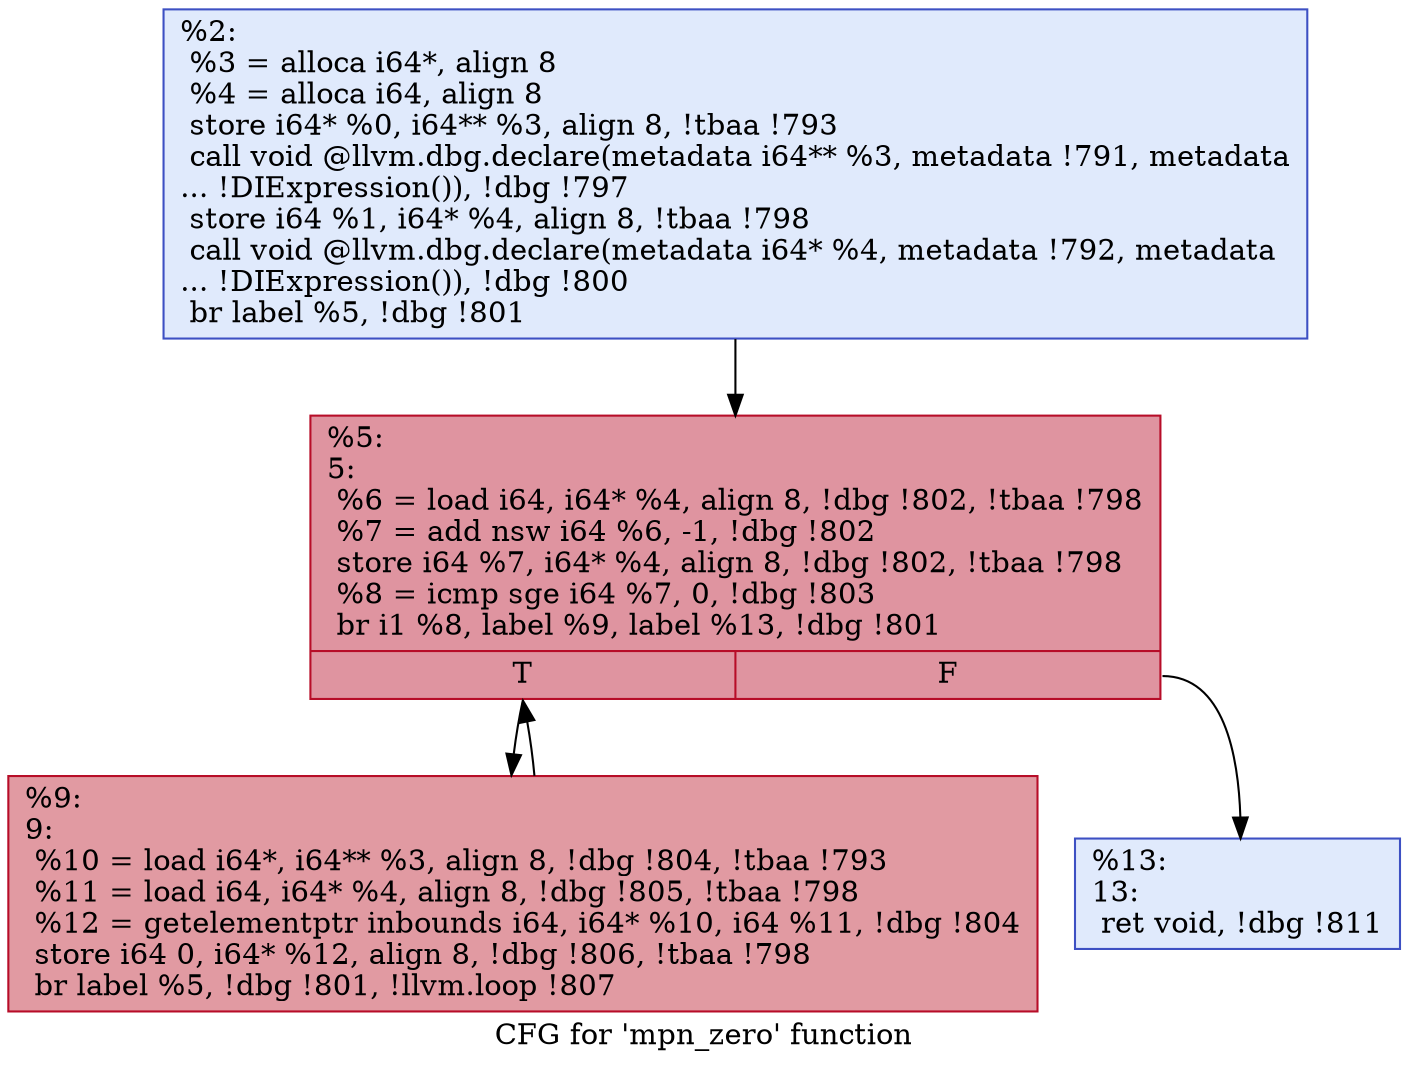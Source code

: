digraph "CFG for 'mpn_zero' function" {
	label="CFG for 'mpn_zero' function";

	Node0x2524000 [shape=record,color="#3d50c3ff", style=filled, fillcolor="#b9d0f970",label="{%2:\l  %3 = alloca i64*, align 8\l  %4 = alloca i64, align 8\l  store i64* %0, i64** %3, align 8, !tbaa !793\l  call void @llvm.dbg.declare(metadata i64** %3, metadata !791, metadata\l... !DIExpression()), !dbg !797\l  store i64 %1, i64* %4, align 8, !tbaa !798\l  call void @llvm.dbg.declare(metadata i64* %4, metadata !792, metadata\l... !DIExpression()), !dbg !800\l  br label %5, !dbg !801\l}"];
	Node0x2524000 -> Node0x2524080;
	Node0x2524080 [shape=record,color="#b70d28ff", style=filled, fillcolor="#b70d2870",label="{%5:\l5:                                                \l  %6 = load i64, i64* %4, align 8, !dbg !802, !tbaa !798\l  %7 = add nsw i64 %6, -1, !dbg !802\l  store i64 %7, i64* %4, align 8, !dbg !802, !tbaa !798\l  %8 = icmp sge i64 %7, 0, !dbg !803\l  br i1 %8, label %9, label %13, !dbg !801\l|{<s0>T|<s1>F}}"];
	Node0x2524080:s0 -> Node0x25240d0;
	Node0x2524080:s1 -> Node0x2524120;
	Node0x25240d0 [shape=record,color="#b70d28ff", style=filled, fillcolor="#bb1b2c70",label="{%9:\l9:                                                \l  %10 = load i64*, i64** %3, align 8, !dbg !804, !tbaa !793\l  %11 = load i64, i64* %4, align 8, !dbg !805, !tbaa !798\l  %12 = getelementptr inbounds i64, i64* %10, i64 %11, !dbg !804\l  store i64 0, i64* %12, align 8, !dbg !806, !tbaa !798\l  br label %5, !dbg !801, !llvm.loop !807\l}"];
	Node0x25240d0 -> Node0x2524080;
	Node0x2524120 [shape=record,color="#3d50c3ff", style=filled, fillcolor="#b9d0f970",label="{%13:\l13:                                               \l  ret void, !dbg !811\l}"];
}

